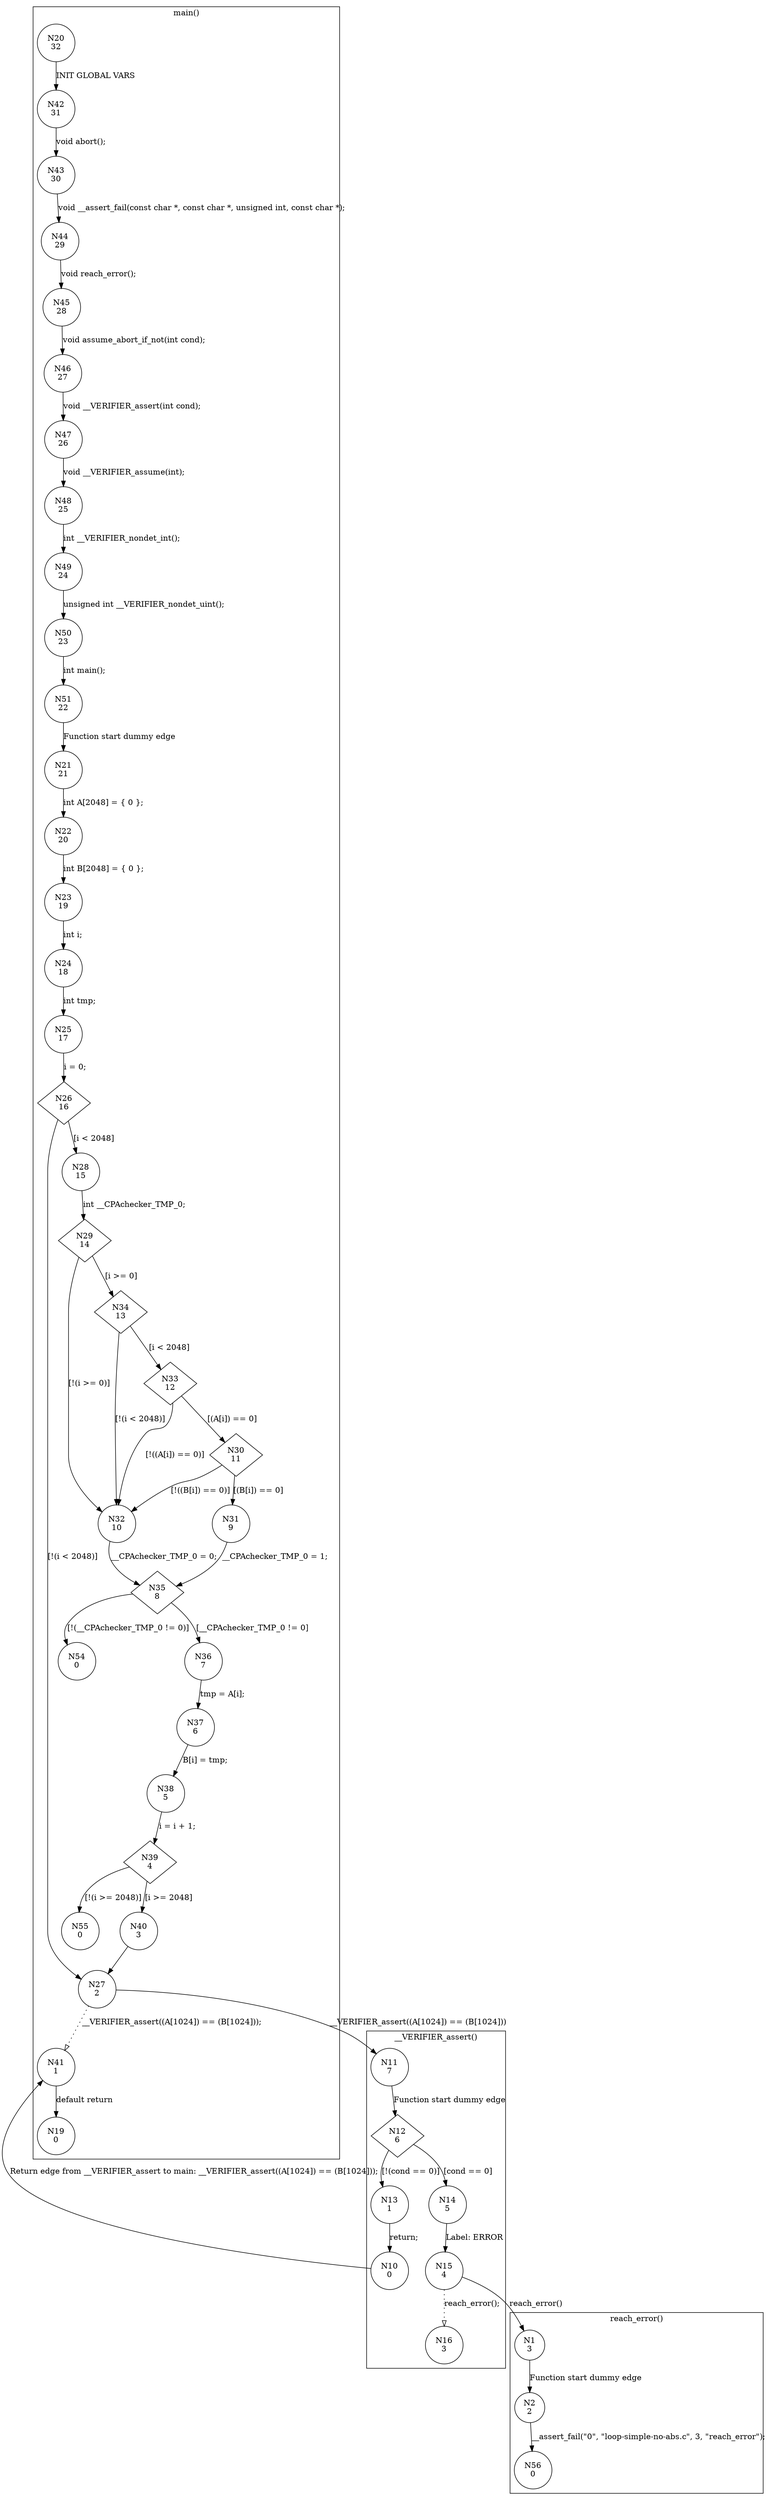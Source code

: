 digraph CFA {
20 [shape="circle" label="N20\n32"]
42 [shape="circle" label="N42\n31"]
43 [shape="circle" label="N43\n30"]
44 [shape="circle" label="N44\n29"]
45 [shape="circle" label="N45\n28"]
46 [shape="circle" label="N46\n27"]
47 [shape="circle" label="N47\n26"]
48 [shape="circle" label="N48\n25"]
49 [shape="circle" label="N49\n24"]
50 [shape="circle" label="N50\n23"]
51 [shape="circle" label="N51\n22"]
21 [shape="circle" label="N21\n21"]
22 [shape="circle" label="N22\n20"]
23 [shape="circle" label="N23\n19"]
24 [shape="circle" label="N24\n18"]
25 [shape="circle" label="N25\n17"]
26 [shape="diamond" label="N26\n16"]
27 [shape="circle" label="N27\n2"]
11 [shape="circle" label="N11\n7"]
12 [shape="diamond" label="N12\n6"]
13 [shape="circle" label="N13\n1"]
10 [shape="circle" label="N10\n0"]
41 [shape="circle" label="N41\n1"]
19 [shape="circle" label="N19\n0"]
14 [shape="circle" label="N14\n5"]
15 [shape="circle" label="N15\n4"]
1 [shape="circle" label="N1\n3"]
2 [shape="circle" label="N2\n2"]
56 [shape="circle" label="N56\n0"]
16 [shape="circle" label="N16\n3"]
28 [shape="circle" label="N28\n15"]
29 [shape="diamond" label="N29\n14"]
32 [shape="circle" label="N32\n10"]
35 [shape="diamond" label="N35\n8"]
54 [shape="circle" label="N54\n0"]
36 [shape="circle" label="N36\n7"]
37 [shape="circle" label="N37\n6"]
38 [shape="circle" label="N38\n5"]
39 [shape="diamond" label="N39\n4"]
55 [shape="circle" label="N55\n0"]
40 [shape="circle" label="N40\n3"]
34 [shape="diamond" label="N34\n13"]
33 [shape="diamond" label="N33\n12"]
30 [shape="diamond" label="N30\n11"]
31 [shape="circle" label="N31\n9"]
node [shape="circle"]
subgraph cluster___VERIFIER_assert {
label="__VERIFIER_assert()"
11 -> 12 [label="Function start dummy edge"]
12 -> 14 [label="[cond == 0]"]
12 -> 13 [label="[!(cond == 0)]"]
13 -> 10 [label="return;"]
14 -> 15 [label="Label: ERROR"]
15 -> 16 [label="reach_error();" style="dotted" arrowhead="empty"]}
subgraph cluster_assume_abort_if_not {
label="assume_abort_if_not()"
}
subgraph cluster_main {
label="main()"
20 -> 42 [label="INIT GLOBAL VARS"]
42 -> 43 [label="void abort();"]
43 -> 44 [label="void __assert_fail(const char *, const char *, unsigned int, const char *);"]
44 -> 45 [label="void reach_error();"]
45 -> 46 [label="void assume_abort_if_not(int cond);"]
46 -> 47 [label="void __VERIFIER_assert(int cond);"]
47 -> 48 [label="void __VERIFIER_assume(int);"]
48 -> 49 [label="int __VERIFIER_nondet_int();"]
49 -> 50 [label="unsigned int __VERIFIER_nondet_uint();"]
50 -> 51 [label="int main();"]
51 -> 21 [label="Function start dummy edge"]
21 -> 22 [label="int A[2048] = { 0 };"]
22 -> 23 [label="int B[2048] = { 0 };"]
23 -> 24 [label="int i;"]
24 -> 25 [label="int tmp;"]
25 -> 26 [label="i = 0;"]
26 -> 28 [label="[i < 2048]"]
26 -> 27 [label="[!(i < 2048)]"]
27 -> 41 [label="__VERIFIER_assert((A[1024]) == (B[1024]));" style="dotted" arrowhead="empty"]
41 -> 19 [label="default return"]
28 -> 29 [label="int __CPAchecker_TMP_0;"]
29 -> 34 [label="[i >= 0]"]
29 -> 32 [label="[!(i >= 0)]"]
32 -> 35 [label="__CPAchecker_TMP_0 = 0;"]
35 -> 36 [label="[__CPAchecker_TMP_0 != 0]"]
35 -> 54 [label="[!(__CPAchecker_TMP_0 != 0)]"]
36 -> 37 [label="tmp = A[i];"]
37 -> 38 [label="B[i] = tmp;"]
38 -> 39 [label="i = i + 1;"]
39 -> 40 [label="[i >= 2048]"]
39 -> 55 [label="[!(i >= 2048)]"]
40 -> 27 [label=""]
34 -> 33 [label="[i < 2048]"]
34 -> 32 [label="[!(i < 2048)]"]
33 -> 30 [label="[(A[i]) == 0]"]
33 -> 32 [label="[!((A[i]) == 0)]"]
30 -> 31 [label="[(B[i]) == 0]"]
30 -> 32 [label="[!((B[i]) == 0)]"]
31 -> 35 [label="__CPAchecker_TMP_0 = 1;"]}
subgraph cluster_reach_error {
label="reach_error()"
1 -> 2 [label="Function start dummy edge"]
2 -> 56 [label="__assert_fail(\"0\", \"loop-simple-no-abs.c\", 3, \"reach_error\");"]}
27 -> 11 [label="__VERIFIER_assert((A[1024]) == (B[1024]))"]
10 -> 41 [label="Return edge from __VERIFIER_assert to main: __VERIFIER_assert((A[1024]) == (B[1024]));"]
15 -> 1 [label="reach_error()"]}
